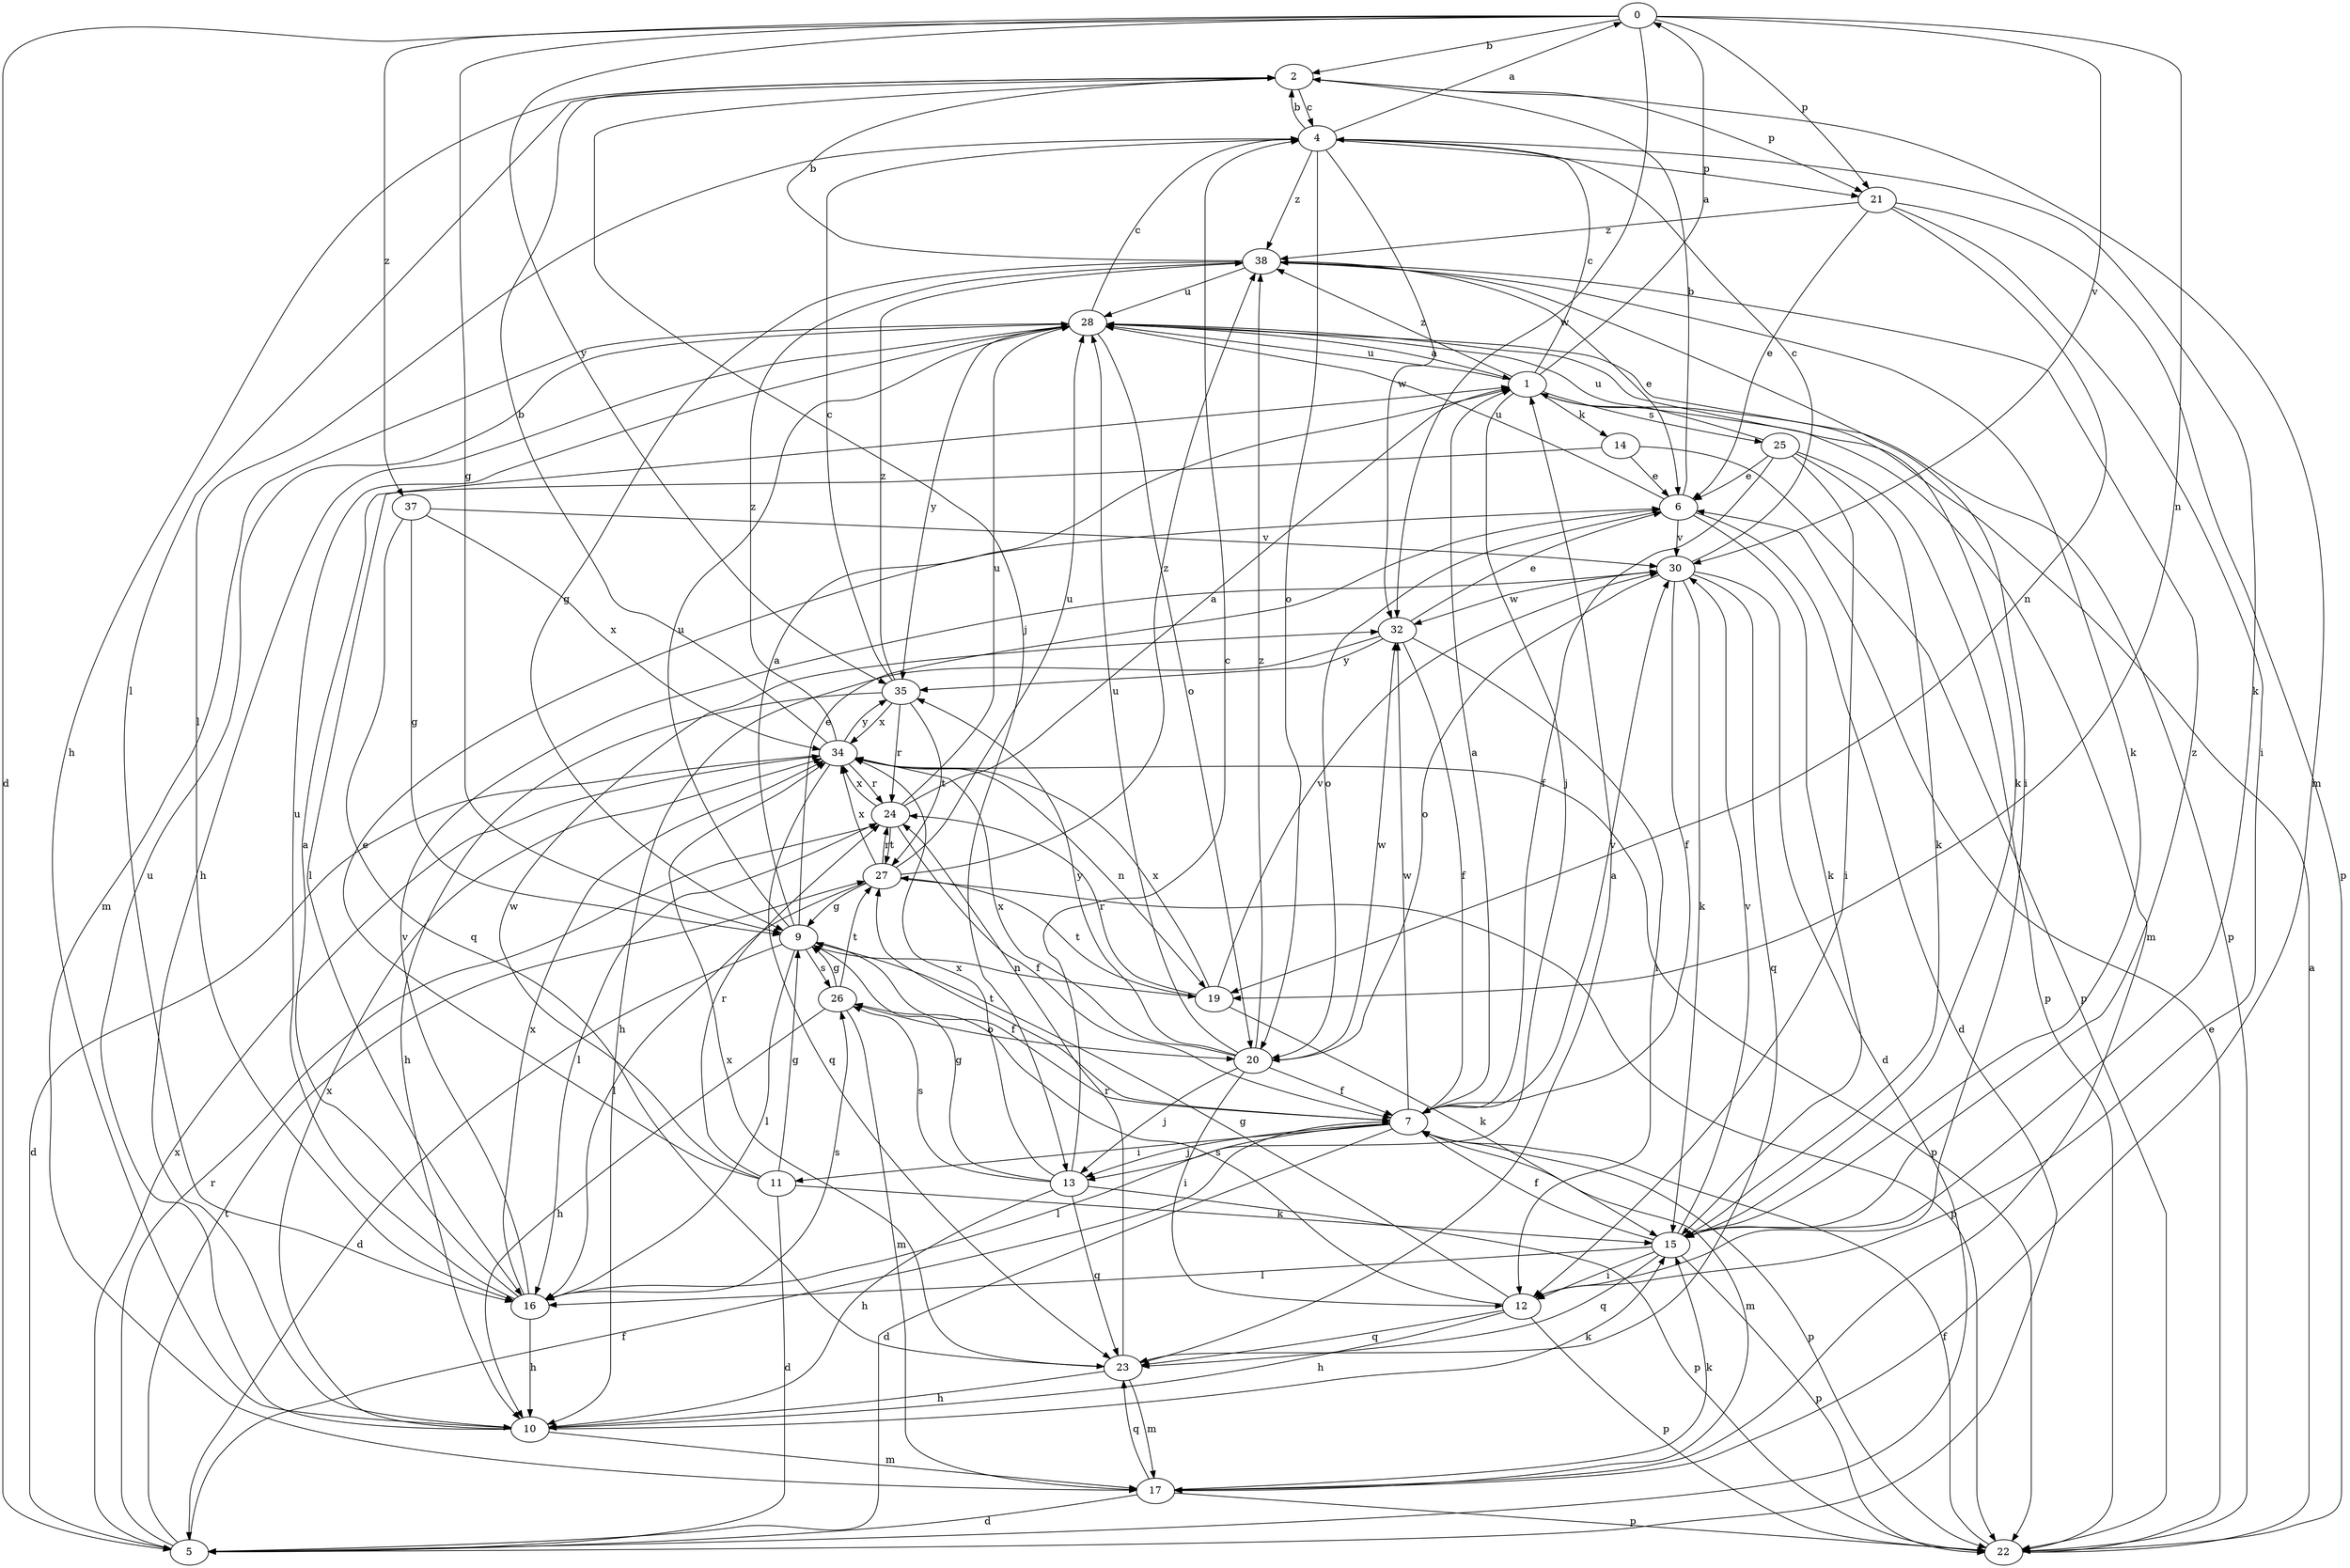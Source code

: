strict digraph  {
0;
1;
2;
4;
5;
6;
7;
9;
10;
11;
12;
13;
14;
15;
16;
17;
19;
20;
21;
22;
23;
24;
25;
26;
27;
28;
30;
32;
34;
35;
37;
38;
0 -> 2  [label=b];
0 -> 5  [label=d];
0 -> 9  [label=g];
0 -> 19  [label=n];
0 -> 21  [label=p];
0 -> 30  [label=v];
0 -> 32  [label=w];
0 -> 35  [label=y];
0 -> 37  [label=z];
1 -> 0  [label=a];
1 -> 4  [label=c];
1 -> 13  [label=j];
1 -> 14  [label=k];
1 -> 17  [label=m];
1 -> 25  [label=s];
1 -> 28  [label=u];
1 -> 38  [label=z];
2 -> 4  [label=c];
2 -> 10  [label=h];
2 -> 13  [label=j];
2 -> 16  [label=l];
2 -> 17  [label=m];
2 -> 21  [label=p];
4 -> 0  [label=a];
4 -> 2  [label=b];
4 -> 15  [label=k];
4 -> 16  [label=l];
4 -> 20  [label=o];
4 -> 21  [label=p];
4 -> 32  [label=w];
4 -> 38  [label=z];
5 -> 7  [label=f];
5 -> 24  [label=r];
5 -> 27  [label=t];
5 -> 34  [label=x];
6 -> 2  [label=b];
6 -> 5  [label=d];
6 -> 15  [label=k];
6 -> 20  [label=o];
6 -> 28  [label=u];
6 -> 30  [label=v];
7 -> 1  [label=a];
7 -> 5  [label=d];
7 -> 11  [label=i];
7 -> 13  [label=j];
7 -> 16  [label=l];
7 -> 17  [label=m];
7 -> 22  [label=p];
7 -> 27  [label=t];
7 -> 30  [label=v];
7 -> 32  [label=w];
9 -> 1  [label=a];
9 -> 5  [label=d];
9 -> 6  [label=e];
9 -> 7  [label=f];
9 -> 16  [label=l];
9 -> 19  [label=n];
9 -> 26  [label=s];
9 -> 28  [label=u];
10 -> 15  [label=k];
10 -> 17  [label=m];
10 -> 28  [label=u];
10 -> 34  [label=x];
11 -> 5  [label=d];
11 -> 6  [label=e];
11 -> 9  [label=g];
11 -> 15  [label=k];
11 -> 24  [label=r];
11 -> 32  [label=w];
12 -> 9  [label=g];
12 -> 10  [label=h];
12 -> 22  [label=p];
12 -> 23  [label=q];
12 -> 26  [label=s];
13 -> 4  [label=c];
13 -> 9  [label=g];
13 -> 10  [label=h];
13 -> 22  [label=p];
13 -> 23  [label=q];
13 -> 26  [label=s];
13 -> 34  [label=x];
14 -> 6  [label=e];
14 -> 16  [label=l];
14 -> 22  [label=p];
15 -> 7  [label=f];
15 -> 12  [label=i];
15 -> 16  [label=l];
15 -> 22  [label=p];
15 -> 23  [label=q];
15 -> 30  [label=v];
15 -> 38  [label=z];
16 -> 1  [label=a];
16 -> 10  [label=h];
16 -> 26  [label=s];
16 -> 28  [label=u];
16 -> 30  [label=v];
16 -> 34  [label=x];
17 -> 5  [label=d];
17 -> 15  [label=k];
17 -> 22  [label=p];
17 -> 23  [label=q];
19 -> 15  [label=k];
19 -> 24  [label=r];
19 -> 27  [label=t];
19 -> 30  [label=v];
19 -> 34  [label=x];
20 -> 7  [label=f];
20 -> 12  [label=i];
20 -> 13  [label=j];
20 -> 28  [label=u];
20 -> 32  [label=w];
20 -> 34  [label=x];
20 -> 35  [label=y];
20 -> 38  [label=z];
21 -> 6  [label=e];
21 -> 12  [label=i];
21 -> 19  [label=n];
21 -> 22  [label=p];
21 -> 38  [label=z];
22 -> 1  [label=a];
22 -> 6  [label=e];
22 -> 7  [label=f];
23 -> 1  [label=a];
23 -> 10  [label=h];
23 -> 17  [label=m];
23 -> 24  [label=r];
23 -> 34  [label=x];
24 -> 1  [label=a];
24 -> 7  [label=f];
24 -> 16  [label=l];
24 -> 27  [label=t];
24 -> 28  [label=u];
24 -> 34  [label=x];
25 -> 6  [label=e];
25 -> 7  [label=f];
25 -> 12  [label=i];
25 -> 15  [label=k];
25 -> 22  [label=p];
25 -> 28  [label=u];
26 -> 9  [label=g];
26 -> 10  [label=h];
26 -> 17  [label=m];
26 -> 20  [label=o];
26 -> 27  [label=t];
27 -> 9  [label=g];
27 -> 16  [label=l];
27 -> 22  [label=p];
27 -> 24  [label=r];
27 -> 28  [label=u];
27 -> 34  [label=x];
27 -> 38  [label=z];
28 -> 1  [label=a];
28 -> 4  [label=c];
28 -> 10  [label=h];
28 -> 15  [label=k];
28 -> 17  [label=m];
28 -> 20  [label=o];
28 -> 22  [label=p];
28 -> 35  [label=y];
30 -> 4  [label=c];
30 -> 5  [label=d];
30 -> 7  [label=f];
30 -> 15  [label=k];
30 -> 20  [label=o];
30 -> 23  [label=q];
30 -> 32  [label=w];
32 -> 6  [label=e];
32 -> 7  [label=f];
32 -> 10  [label=h];
32 -> 12  [label=i];
32 -> 35  [label=y];
34 -> 2  [label=b];
34 -> 5  [label=d];
34 -> 19  [label=n];
34 -> 22  [label=p];
34 -> 23  [label=q];
34 -> 24  [label=r];
34 -> 35  [label=y];
34 -> 38  [label=z];
35 -> 4  [label=c];
35 -> 10  [label=h];
35 -> 24  [label=r];
35 -> 27  [label=t];
35 -> 34  [label=x];
35 -> 38  [label=z];
37 -> 9  [label=g];
37 -> 23  [label=q];
37 -> 30  [label=v];
37 -> 34  [label=x];
38 -> 2  [label=b];
38 -> 6  [label=e];
38 -> 9  [label=g];
38 -> 12  [label=i];
38 -> 15  [label=k];
38 -> 28  [label=u];
}
